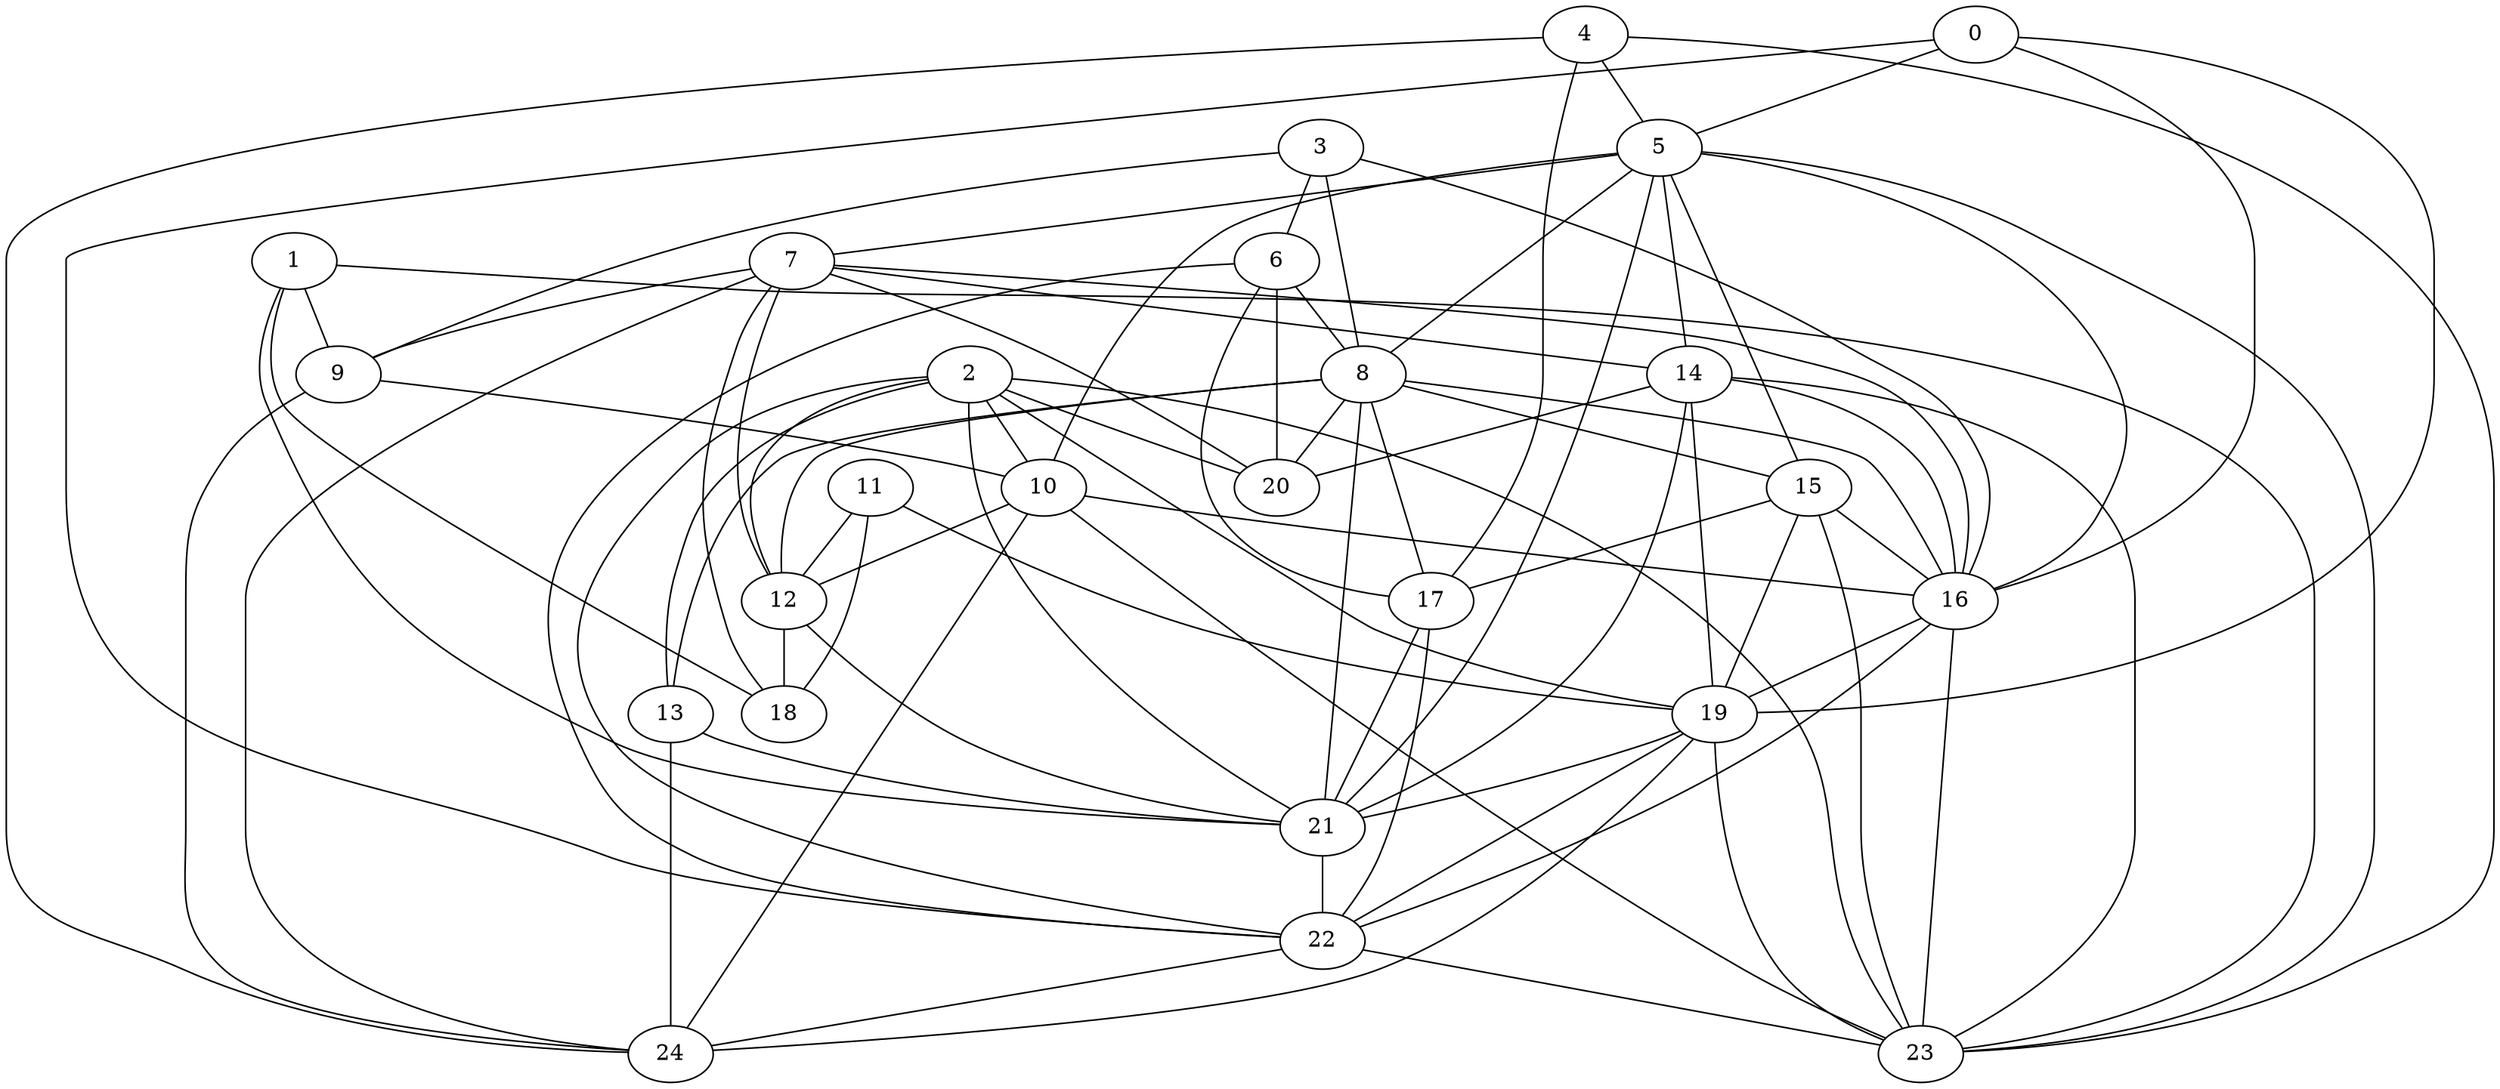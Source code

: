 strict graph "gnp_random_graph(25,0.25)" {
0;
1;
2;
3;
4;
5;
6;
7;
8;
9;
10;
11;
12;
13;
14;
15;
16;
17;
18;
19;
20;
21;
22;
23;
24;
0 -- 16  [is_available=True, prob="0.79272568881"];
0 -- 19  [is_available=True, prob="0.578656207299"];
0 -- 5  [is_available=True, prob="1.0"];
0 -- 22  [is_available=True, prob="0.993542521053"];
1 -- 9  [is_available=True, prob="0.87930284381"];
1 -- 18  [is_available=True, prob="0.56871121168"];
1 -- 21  [is_available=True, prob="0.473106003072"];
1 -- 23  [is_available=True, prob="0.105393939124"];
2 -- 10  [is_available=True, prob="1.0"];
2 -- 12  [is_available=True, prob="0.723365684465"];
2 -- 13  [is_available=True, prob="0.241466833064"];
2 -- 19  [is_available=True, prob="0.343839592355"];
2 -- 20  [is_available=True, prob="0.787911089552"];
2 -- 21  [is_available=True, prob="1.0"];
2 -- 22  [is_available=True, prob="0.183882525583"];
2 -- 23  [is_available=True, prob="0.34791367015"];
3 -- 8  [is_available=True, prob="0.393870118539"];
3 -- 9  [is_available=True, prob="1.0"];
3 -- 6  [is_available=True, prob="1.0"];
3 -- 16  [is_available=True, prob="0.524630346933"];
4 -- 24  [is_available=True, prob="0.71935371381"];
4 -- 17  [is_available=True, prob="0.94900775517"];
4 -- 5  [is_available=True, prob="1.0"];
4 -- 23  [is_available=True, prob="0.708628040727"];
5 -- 7  [is_available=True, prob="0.825495342932"];
5 -- 8  [is_available=True, prob="0.188973279615"];
5 -- 10  [is_available=True, prob="1.0"];
5 -- 14  [is_available=True, prob="0.520440821449"];
5 -- 15  [is_available=True, prob="0.85390365811"];
5 -- 16  [is_available=True, prob="0.0610409988432"];
5 -- 21  [is_available=True, prob="0.134043411383"];
5 -- 23  [is_available=True, prob="1.0"];
6 -- 8  [is_available=True, prob="1.0"];
6 -- 17  [is_available=True, prob="0.157839446498"];
6 -- 20  [is_available=True, prob="1.0"];
6 -- 22  [is_available=True, prob="1.0"];
7 -- 9  [is_available=True, prob="0.905095900031"];
7 -- 12  [is_available=True, prob="0.243367967291"];
7 -- 14  [is_available=True, prob="0.170191924393"];
7 -- 16  [is_available=True, prob="0.884879031329"];
7 -- 18  [is_available=True, prob="0.411670072768"];
7 -- 20  [is_available=True, prob="0.317789788972"];
7 -- 24  [is_available=True, prob="0.719254834718"];
8 -- 12  [is_available=True, prob="0.240778969994"];
8 -- 13  [is_available=True, prob="0.302190012129"];
8 -- 15  [is_available=True, prob="0.430712129547"];
8 -- 16  [is_available=True, prob="0.855043491682"];
8 -- 17  [is_available=True, prob="0.156129190055"];
8 -- 20  [is_available=True, prob="0.731572997039"];
8 -- 21  [is_available=True, prob="0.709281534422"];
9 -- 24  [is_available=True, prob="0.12305106719"];
9 -- 10  [is_available=True, prob="0.994671851349"];
10 -- 12  [is_available=True, prob="0.876053581873"];
10 -- 16  [is_available=True, prob="0.993731251449"];
10 -- 23  [is_available=True, prob="0.680170541425"];
10 -- 24  [is_available=True, prob="0.348372501343"];
11 -- 18  [is_available=True, prob="0.225382713041"];
11 -- 19  [is_available=True, prob="0.682641249271"];
11 -- 12  [is_available=True, prob="0.337851126995"];
12 -- 18  [is_available=True, prob="1.0"];
12 -- 21  [is_available=True, prob="0.156948927221"];
13 -- 24  [is_available=True, prob="0.469561244711"];
13 -- 21  [is_available=True, prob="1.0"];
14 -- 16  [is_available=True, prob="0.8558179222"];
14 -- 19  [is_available=True, prob="0.744940331781"];
14 -- 20  [is_available=True, prob="1.0"];
14 -- 21  [is_available=True, prob="0.547061093835"];
14 -- 23  [is_available=True, prob="0.556204454988"];
15 -- 16  [is_available=True, prob="0.204478801138"];
15 -- 17  [is_available=True, prob="0.188912142859"];
15 -- 19  [is_available=True, prob="0.115477349176"];
15 -- 23  [is_available=True, prob="1.0"];
16 -- 19  [is_available=True, prob="0.560482342069"];
16 -- 22  [is_available=True, prob="0.467174378637"];
16 -- 23  [is_available=True, prob="1.0"];
17 -- 21  [is_available=True, prob="1.0"];
17 -- 22  [is_available=True, prob="1.0"];
19 -- 21  [is_available=True, prob="0.83886549722"];
19 -- 22  [is_available=True, prob="0.0344826073032"];
19 -- 23  [is_available=True, prob="1.0"];
19 -- 24  [is_available=True, prob="1.0"];
21 -- 22  [is_available=True, prob="0.227871733547"];
22 -- 23  [is_available=True, prob="1.0"];
22 -- 24  [is_available=True, prob="0.778229871959"];
}
